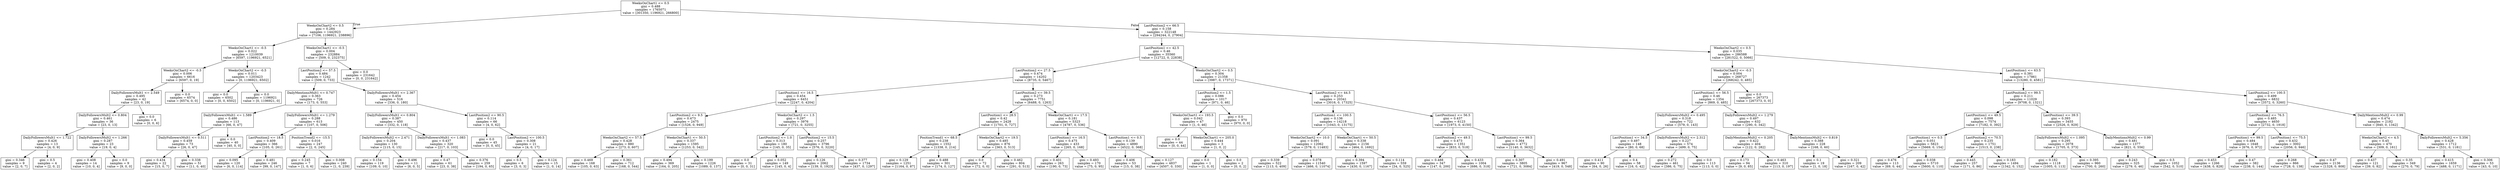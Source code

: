 digraph Tree {
node [shape=box] ;
0 [label="WeeksOnChart1 <= 0.5\ngini = 0.488\nsamples = 1765071\nvalue = [301350, 1196921, 266800]"] ;
1 [label="WeeksOnChart2 <= 0.5\ngini = 0.284\nsamples = 1442923\nvalue = [7106, 1196921, 238896]"] ;
0 -> 1 [labeldistance=2.5, labelangle=45, headlabel="True"] ;
2 [label="WeeksOnChart1 <= -0.5\ngini = 0.022\nsamples = 1210039\nvalue = [6597, 1196921, 6521]"] ;
1 -> 2 ;
3 [label="WeeksOnChart2 <= -0.5\ngini = 0.006\nsamples = 6616\nvalue = [6597, 0, 19]"] ;
2 -> 3 ;
4 [label="DailyFollowersMult1 <= 2.549\ngini = 0.495\nsamples = 42\nvalue = [23, 0, 19]"] ;
3 -> 4 ;
5 [label="DailyFollowersMult2 <= 0.804\ngini = 0.461\nsamples = 36\nvalue = [23, 0, 13]"] ;
4 -> 5 ;
6 [label="DailyFollowersMult1 <= 1.722\ngini = 0.426\nsamples = 13\nvalue = [4, 0, 9]"] ;
5 -> 6 ;
7 [label="gini = 0.346\nsamples = 9\nvalue = [2, 0, 7]"] ;
6 -> 7 ;
8 [label="gini = 0.5\nsamples = 4\nvalue = [2, 0, 2]"] ;
6 -> 8 ;
9 [label="DailyFollowersMult2 <= 1.266\ngini = 0.287\nsamples = 23\nvalue = [19, 0, 4]"] ;
5 -> 9 ;
10 [label="gini = 0.408\nsamples = 14\nvalue = [10, 0, 4]"] ;
9 -> 10 ;
11 [label="gini = 0.0\nsamples = 9\nvalue = [9, 0, 0]"] ;
9 -> 11 ;
12 [label="gini = 0.0\nsamples = 6\nvalue = [0, 0, 6]"] ;
4 -> 12 ;
13 [label="gini = 0.0\nsamples = 6574\nvalue = [6574, 0, 0]"] ;
3 -> 13 ;
14 [label="WeeksOnChart2 <= -0.5\ngini = 0.011\nsamples = 1203423\nvalue = [0, 1196921, 6502]"] ;
2 -> 14 ;
15 [label="gini = 0.0\nsamples = 6502\nvalue = [0, 0, 6502]"] ;
14 -> 15 ;
16 [label="gini = 0.0\nsamples = 1196921\nvalue = [0, 1196921, 0]"] ;
14 -> 16 ;
17 [label="WeeksOnChart1 <= -0.5\ngini = 0.004\nsamples = 232884\nvalue = [509, 0, 232375]"] ;
1 -> 17 ;
18 [label="LastPosition2 <= 57.5\ngini = 0.484\nsamples = 1242\nvalue = [509, 0, 733]"] ;
17 -> 18 ;
19 [label="DailyMentionsMult1 <= 0.747\ngini = 0.363\nsamples = 726\nvalue = [173, 0, 553]"] ;
18 -> 19 ;
20 [label="DailyFollowersMult1 <= 1.589\ngini = 0.486\nsamples = 113\nvalue = [66, 0, 47]"] ;
19 -> 20 ;
21 [label="DailyFollowersMult1 <= 0.511\ngini = 0.459\nsamples = 73\nvalue = [26, 0, 47]"] ;
20 -> 21 ;
22 [label="gini = 0.434\nsamples = 22\nvalue = [15, 0, 7]"] ;
21 -> 22 ;
23 [label="gini = 0.338\nsamples = 51\nvalue = [11, 0, 40]"] ;
21 -> 23 ;
24 [label="gini = 0.0\nsamples = 40\nvalue = [40, 0, 0]"] ;
20 -> 24 ;
25 [label="DailyFollowersMult1 <= 1.279\ngini = 0.288\nsamples = 613\nvalue = [107, 0, 506]"] ;
19 -> 25 ;
26 [label="LastPosition2 <= 18.5\ngini = 0.409\nsamples = 366\nvalue = [105, 0, 261]"] ;
25 -> 26 ;
27 [label="gini = 0.095\nsamples = 120\nvalue = [6, 0, 114]"] ;
26 -> 27 ;
28 [label="gini = 0.481\nsamples = 246\nvalue = [99, 0, 147]"] ;
26 -> 28 ;
29 [label="PositionTrend2 <= -15.5\ngini = 0.016\nsamples = 247\nvalue = [2, 0, 245]"] ;
25 -> 29 ;
30 [label="gini = 0.245\nsamples = 7\nvalue = [1, 0, 6]"] ;
29 -> 30 ;
31 [label="gini = 0.008\nsamples = 240\nvalue = [1, 0, 239]"] ;
29 -> 31 ;
32 [label="DailyFollowersMult1 <= 2.367\ngini = 0.454\nsamples = 516\nvalue = [336, 0, 180]"] ;
18 -> 32 ;
33 [label="DailyFollowersMult1 <= 0.804\ngini = 0.387\nsamples = 450\nvalue = [332, 0, 118]"] ;
32 -> 33 ;
34 [label="DailyFollowersMult2 <= 2.471\ngini = 0.204\nsamples = 130\nvalue = [115, 0, 15]"] ;
33 -> 34 ;
35 [label="gini = 0.154\nsamples = 119\nvalue = [109, 0, 10]"] ;
34 -> 35 ;
36 [label="gini = 0.496\nsamples = 11\nvalue = [6, 0, 5]"] ;
34 -> 36 ;
37 [label="DailyFollowersMult1 <= 1.083\ngini = 0.437\nsamples = 320\nvalue = [217, 0, 103]"] ;
33 -> 37 ;
38 [label="gini = 0.47\nsamples = 61\nvalue = [23, 0, 38]"] ;
37 -> 38 ;
39 [label="gini = 0.376\nsamples = 259\nvalue = [194, 0, 65]"] ;
37 -> 39 ;
40 [label="LastPosition2 <= 90.5\ngini = 0.114\nsamples = 66\nvalue = [4, 0, 62]"] ;
32 -> 40 ;
41 [label="gini = 0.0\nsamples = 45\nvalue = [0, 0, 45]"] ;
40 -> 41 ;
42 [label="LastPosition2 <= 100.5\ngini = 0.308\nsamples = 21\nvalue = [4, 0, 17]"] ;
40 -> 42 ;
43 [label="gini = 0.5\nsamples = 6\nvalue = [3, 0, 3]"] ;
42 -> 43 ;
44 [label="gini = 0.124\nsamples = 15\nvalue = [1, 0, 14]"] ;
42 -> 44 ;
45 [label="gini = 0.0\nsamples = 231642\nvalue = [0, 0, 231642]"] ;
17 -> 45 ;
46 [label="LastPosition2 <= 66.5\ngini = 0.158\nsamples = 322148\nvalue = [294244, 0, 27904]"] ;
0 -> 46 [labeldistance=2.5, labelangle=-45, headlabel="False"] ;
47 [label="LastPosition1 <= 42.5\ngini = 0.46\nsamples = 35560\nvalue = [12722, 0, 22838]"] ;
46 -> 47 ;
48 [label="LastPosition2 <= 27.5\ngini = 0.474\nsamples = 14202\nvalue = [8735, 0, 5467]"] ;
47 -> 48 ;
49 [label="LastPosition1 <= 16.5\ngini = 0.454\nsamples = 6451\nvalue = [2247, 0, 4204]"] ;
48 -> 49 ;
50 [label="LastPosition2 <= 9.5\ngini = 0.473\nsamples = 2475\nvalue = [1526, 0, 949]"] ;
49 -> 50 ;
51 [label="WeeksOnChart2 <= 57.5\ngini = 0.428\nsamples = 880\nvalue = [273, 0, 607]"] ;
50 -> 51 ;
52 [label="gini = 0.469\nsamples = 168\nvalue = [105, 0, 63]"] ;
51 -> 52 ;
53 [label="gini = 0.361\nsamples = 712\nvalue = [168, 0, 544]"] ;
51 -> 53 ;
54 [label="WeeksOnChart1 <= 50.5\ngini = 0.337\nsamples = 1595\nvalue = [1253, 0, 342]"] ;
50 -> 54 ;
55 [label="gini = 0.494\nsamples = 369\nvalue = [164, 0, 205]"] ;
54 -> 55 ;
56 [label="gini = 0.199\nsamples = 1226\nvalue = [1089, 0, 137]"] ;
54 -> 56 ;
57 [label="WeeksOnChart2 <= 1.5\ngini = 0.297\nsamples = 3976\nvalue = [721, 0, 3255]"] ;
49 -> 57 ;
58 [label="LastPosition2 <= 1.0\ngini = 0.313\nsamples = 180\nvalue = [145, 0, 35]"] ;
57 -> 58 ;
59 [label="gini = 0.0\nsamples = 31\nvalue = [0, 0, 31]"] ;
58 -> 59 ;
60 [label="gini = 0.052\nsamples = 149\nvalue = [145, 0, 4]"] ;
58 -> 60 ;
61 [label="LastPosition2 <= 15.5\ngini = 0.257\nsamples = 3796\nvalue = [576, 0, 3220]"] ;
57 -> 61 ;
62 [label="gini = 0.126\nsamples = 2062\nvalue = [139, 0, 1923]"] ;
61 -> 62 ;
63 [label="gini = 0.377\nsamples = 1734\nvalue = [437, 0, 1297]"] ;
61 -> 63 ;
64 [label="LastPosition2 <= 39.5\ngini = 0.273\nsamples = 7751\nvalue = [6488, 0, 1263]"] ;
48 -> 64 ;
65 [label="LastPosition1 <= 28.5\ngini = 0.42\nsamples = 2428\nvalue = [1701, 0, 727]"] ;
64 -> 65 ;
66 [label="PositionTrend1 <= 68.5\ngini = 0.238\nsamples = 1552\nvalue = [1338, 0, 214]"] ;
65 -> 66 ;
67 [label="gini = 0.129\nsamples = 1251\nvalue = [1164, 0, 87]"] ;
66 -> 67 ;
68 [label="gini = 0.488\nsamples = 301\nvalue = [174, 0, 127]"] ;
66 -> 68 ;
69 [label="WeeksOnChart2 <= 19.5\ngini = 0.485\nsamples = 876\nvalue = [363, 0, 513]"] ;
65 -> 69 ;
70 [label="gini = 0.0\nsamples = 72\nvalue = [72, 0, 0]"] ;
69 -> 70 ;
71 [label="gini = 0.462\nsamples = 804\nvalue = [291, 0, 513]"] ;
69 -> 71 ;
72 [label="WeeksOnChart1 <= 17.5\ngini = 0.181\nsamples = 5323\nvalue = [4787, 0, 536]"] ;
64 -> 72 ;
73 [label="LastPosition1 <= 16.5\ngini = 0.475\nsamples = 433\nvalue = [265, 0, 168]"] ;
72 -> 73 ;
74 [label="gini = 0.401\nsamples = 263\nvalue = [190, 0, 73]"] ;
73 -> 74 ;
75 [label="gini = 0.493\nsamples = 170\nvalue = [75, 0, 95]"] ;
73 -> 75 ;
76 [label="LastPosition1 <= 0.5\ngini = 0.139\nsamples = 4890\nvalue = [4522, 0, 368]"] ;
72 -> 76 ;
77 [label="gini = 0.406\nsamples = 53\nvalue = [15, 0, 38]"] ;
76 -> 77 ;
78 [label="gini = 0.127\nsamples = 4837\nvalue = [4507, 0, 330]"] ;
76 -> 78 ;
79 [label="WeeksOnChart2 <= 0.5\ngini = 0.304\nsamples = 21358\nvalue = [3987, 0, 17371]"] ;
47 -> 79 ;
80 [label="LastPosition2 <= 1.5\ngini = 0.086\nsamples = 1017\nvalue = [971, 0, 46]"] ;
79 -> 80 ;
81 [label="WeeksOnChart1 <= 193.5\ngini = 0.042\nsamples = 47\nvalue = [1, 0, 46]"] ;
80 -> 81 ;
82 [label="gini = 0.0\nsamples = 44\nvalue = [0, 0, 44]"] ;
81 -> 82 ;
83 [label="WeeksOnChart1 <= 205.0\ngini = 0.444\nsamples = 3\nvalue = [1, 0, 2]"] ;
81 -> 83 ;
84 [label="gini = 0.0\nsamples = 1\nvalue = [1, 0, 0]"] ;
83 -> 84 ;
85 [label="gini = 0.0\nsamples = 2\nvalue = [0, 0, 2]"] ;
83 -> 85 ;
86 [label="gini = 0.0\nsamples = 970\nvalue = [970, 0, 0]"] ;
80 -> 86 ;
87 [label="LastPosition2 <= 44.5\ngini = 0.253\nsamples = 20341\nvalue = [3016, 0, 17325]"] ;
79 -> 87 ;
88 [label="LastPosition1 <= 100.5\ngini = 0.136\nsamples = 14218\nvalue = [1043, 0, 13175]"] ;
87 -> 88 ;
89 [label="WeeksOnChart2 <= 10.0\ngini = 0.091\nsamples = 12062\nvalue = [579, 0, 11483]"] ;
88 -> 89 ;
90 [label="gini = 0.339\nsamples = 522\nvalue = [113, 0, 409]"] ;
89 -> 90 ;
91 [label="gini = 0.078\nsamples = 11540\nvalue = [466, 0, 11074]"] ;
89 -> 91 ;
92 [label="WeeksOnChart1 <= 50.5\ngini = 0.338\nsamples = 2156\nvalue = [464, 0, 1692]"] ;
88 -> 92 ;
93 [label="gini = 0.394\nsamples = 1597\nvalue = [430, 0, 1167]"] ;
92 -> 93 ;
94 [label="gini = 0.114\nsamples = 559\nvalue = [34, 0, 525]"] ;
92 -> 94 ;
95 [label="LastPosition1 <= 56.5\ngini = 0.437\nsamples = 6123\nvalue = [1973, 0, 4150]"] ;
87 -> 95 ;
96 [label="LastPosition2 <= 49.5\ngini = 0.473\nsamples = 1351\nvalue = [833, 0, 518]"] ;
95 -> 96 ;
97 [label="gini = 0.488\nsamples = 347\nvalue = [147, 0, 200]"] ;
96 -> 97 ;
98 [label="gini = 0.433\nsamples = 1004\nvalue = [686, 0, 318]"] ;
96 -> 98 ;
99 [label="LastPosition1 <= 99.5\ngini = 0.364\nsamples = 4772\nvalue = [1140, 0, 3632]"] ;
95 -> 99 ;
100 [label="gini = 0.307\nsamples = 3805\nvalue = [721, 0, 3084]"] ;
99 -> 100 ;
101 [label="gini = 0.491\nsamples = 967\nvalue = [419, 0, 548]"] ;
99 -> 101 ;
102 [label="WeeksOnChart2 <= 0.5\ngini = 0.035\nsamples = 286588\nvalue = [281522, 0, 5066]"] ;
46 -> 102 ;
103 [label="WeeksOnChart2 <= -0.5\ngini = 0.004\nsamples = 268727\nvalue = [268242, 0, 485]"] ;
102 -> 103 ;
104 [label="LastPosition1 <= 56.5\ngini = 0.46\nsamples = 1354\nvalue = [869, 0, 485]"] ;
103 -> 104 ;
105 [label="DailyFollowersMult2 <= 0.495\ngini = 0.318\nsamples = 722\nvalue = [579, 0, 143]"] ;
104 -> 105 ;
106 [label="LastPosition1 <= 34.5\ngini = 0.497\nsamples = 148\nvalue = [80, 0, 68]"] ;
105 -> 106 ;
107 [label="gini = 0.411\nsamples = 90\nvalue = [64, 0, 26]"] ;
106 -> 107 ;
108 [label="gini = 0.4\nsamples = 58\nvalue = [16, 0, 42]"] ;
106 -> 108 ;
109 [label="DailyFollowersMult2 <= 2.312\ngini = 0.227\nsamples = 574\nvalue = [499, 0, 75]"] ;
105 -> 109 ;
110 [label="gini = 0.272\nsamples = 461\nvalue = [386, 0, 75]"] ;
109 -> 110 ;
111 [label="gini = 0.0\nsamples = 113\nvalue = [113, 0, 0]"] ;
109 -> 111 ;
112 [label="DailyFollowersMult2 <= 1.279\ngini = 0.497\nsamples = 632\nvalue = [290, 0, 342]"] ;
104 -> 112 ;
113 [label="DailyMentionsMult2 <= 0.205\ngini = 0.422\nsamples = 404\nvalue = [122, 0, 282]"] ;
112 -> 113 ;
114 [label="gini = 0.173\nsamples = 94\nvalue = [9, 0, 85]"] ;
113 -> 114 ;
115 [label="gini = 0.463\nsamples = 310\nvalue = [113, 0, 197]"] ;
113 -> 115 ;
116 [label="DailyMentionsMult2 <= 0.819\ngini = 0.388\nsamples = 228\nvalue = [168, 0, 60]"] ;
112 -> 116 ;
117 [label="gini = 0.1\nsamples = 19\nvalue = [1, 0, 18]"] ;
116 -> 117 ;
118 [label="gini = 0.321\nsamples = 209\nvalue = [167, 0, 42]"] ;
116 -> 118 ;
119 [label="gini = 0.0\nsamples = 267373\nvalue = [267373, 0, 0]"] ;
103 -> 119 ;
120 [label="LastPosition1 <= 63.5\ngini = 0.381\nsamples = 17861\nvalue = [13280, 0, 4581]"] ;
102 -> 120 ;
121 [label="LastPosition2 <= 99.5\ngini = 0.211\nsamples = 11029\nvalue = [9708, 0, 1321]"] ;
120 -> 121 ;
122 [label="LastPosition1 <= 49.5\ngini = 0.098\nsamples = 7574\nvalue = [7182, 0, 392]"] ;
121 -> 122 ;
123 [label="LastPosition1 <= 0.5\ngini = 0.051\nsamples = 5823\nvalue = [5669, 0, 154]"] ;
122 -> 123 ;
124 [label="gini = 0.476\nsamples = 113\nvalue = [69, 0, 44]"] ;
123 -> 124 ;
125 [label="gini = 0.038\nsamples = 5710\nvalue = [5600, 0, 110]"] ;
123 -> 125 ;
126 [label="LastPosition2 <= 70.5\ngini = 0.235\nsamples = 1751\nvalue = [1513, 0, 238]"] ;
122 -> 126 ;
127 [label="gini = 0.445\nsamples = 257\nvalue = [171, 0, 86]"] ;
126 -> 127 ;
128 [label="gini = 0.183\nsamples = 1494\nvalue = [1342, 0, 152]"] ;
126 -> 128 ;
129 [label="LastPosition1 <= 39.5\ngini = 0.393\nsamples = 3455\nvalue = [2526, 0, 929]"] ;
121 -> 129 ;
130 [label="DailyFollowersMult2 <= 1.095\ngini = 0.295\nsamples = 2078\nvalue = [1705, 0, 373]"] ;
129 -> 130 ;
131 [label="gini = 0.182\nsamples = 1118\nvalue = [1005, 0, 113]"] ;
130 -> 131 ;
132 [label="gini = 0.395\nsamples = 960\nvalue = [700, 0, 260]"] ;
130 -> 132 ;
133 [label="DailyMentionsMult2 <= 0.99\ngini = 0.481\nsamples = 1377\nvalue = [821, 0, 556]"] ;
129 -> 133 ;
134 [label="gini = 0.243\nsamples = 325\nvalue = [279, 0, 46]"] ;
133 -> 134 ;
135 [label="gini = 0.5\nsamples = 1052\nvalue = [542, 0, 510]"] ;
133 -> 135 ;
136 [label="LastPosition2 <= 100.5\ngini = 0.499\nsamples = 6832\nvalue = [3572, 0, 3260]"] ;
120 -> 136 ;
137 [label="LastPosition2 <= 76.5\ngini = 0.485\nsamples = 4650\nvalue = [2732, 0, 1918]"] ;
136 -> 137 ;
138 [label="LastPosition1 <= 99.5\ngini = 0.484\nsamples = 1648\nvalue = [676, 0, 972]"] ;
137 -> 138 ;
139 [label="gini = 0.453\nsamples = 1266\nvalue = [438, 0, 828]"] ;
138 -> 139 ;
140 [label="gini = 0.47\nsamples = 382\nvalue = [238, 0, 144]"] ;
138 -> 140 ;
141 [label="LastPosition1 <= 75.5\ngini = 0.432\nsamples = 3002\nvalue = [2056, 0, 946]"] ;
137 -> 141 ;
142 [label="gini = 0.268\nsamples = 866\nvalue = [728, 0, 138]"] ;
141 -> 142 ;
143 [label="gini = 0.47\nsamples = 2136\nvalue = [1328, 0, 808]"] ;
141 -> 143 ;
144 [label="DailyMentionsMult2 <= 0.99\ngini = 0.474\nsamples = 2182\nvalue = [840, 0, 1342]"] ;
136 -> 144 ;
145 [label="WeeksOnChart2 <= 4.5\ngini = 0.45\nsamples = 470\nvalue = [309, 0, 161]"] ;
144 -> 145 ;
146 [label="gini = 0.437\nsamples = 121\nvalue = [39, 0, 82]"] ;
145 -> 146 ;
147 [label="gini = 0.35\nsamples = 349\nvalue = [270, 0, 79]"] ;
145 -> 147 ;
148 [label="DailyFollowersMult2 <= 5.356\ngini = 0.428\nsamples = 1712\nvalue = [531, 0, 1181]"] ;
144 -> 148 ;
149 [label="gini = 0.415\nsamples = 1659\nvalue = [488, 0, 1171]"] ;
148 -> 149 ;
150 [label="gini = 0.306\nsamples = 53\nvalue = [43, 0, 10]"] ;
148 -> 150 ;
}